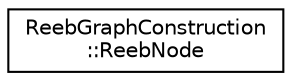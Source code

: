 digraph "Graphical Class Hierarchy"
{
 // LATEX_PDF_SIZE
  edge [fontname="Helvetica",fontsize="10",labelfontname="Helvetica",labelfontsize="10"];
  node [fontname="Helvetica",fontsize="10",shape=record];
  rankdir="LR";
  Node0 [label="ReebGraphConstruction\l::ReebNode",height=0.2,width=0.4,color="black", fillcolor="white", style="filled",URL="$structReebGraphConstruction_1_1ReebNode.html",tooltip="Vertex property of ReebGraph."];
}
